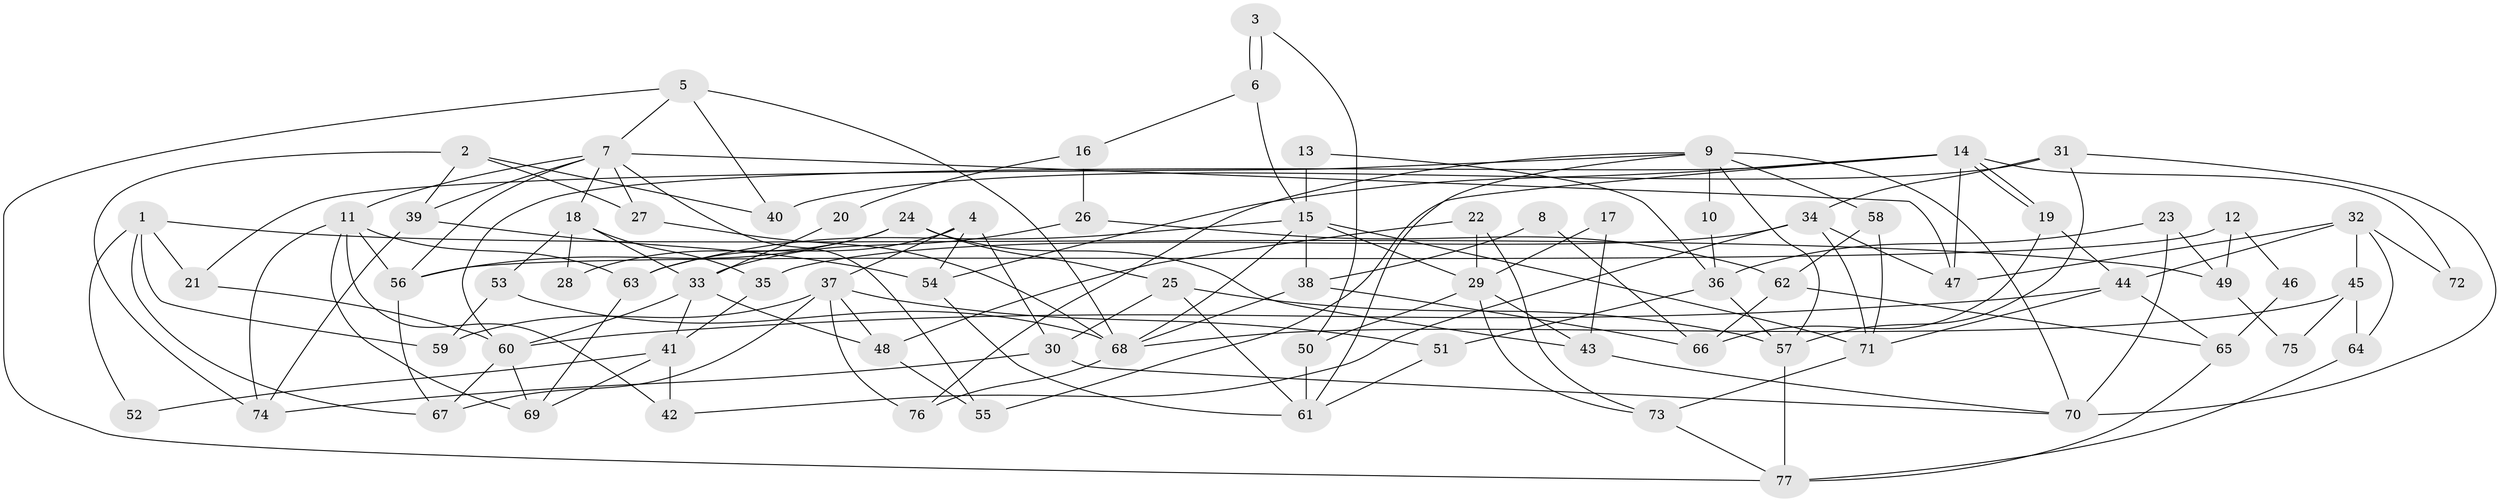 // coarse degree distribution, {3: 0.20833333333333334, 5: 0.125, 4: 0.16666666666666666, 7: 0.08333333333333333, 9: 0.16666666666666666, 8: 0.125, 10: 0.041666666666666664, 6: 0.08333333333333333}
// Generated by graph-tools (version 1.1) at 2025/37/03/04/25 23:37:09]
// undirected, 77 vertices, 154 edges
graph export_dot {
  node [color=gray90,style=filled];
  1;
  2;
  3;
  4;
  5;
  6;
  7;
  8;
  9;
  10;
  11;
  12;
  13;
  14;
  15;
  16;
  17;
  18;
  19;
  20;
  21;
  22;
  23;
  24;
  25;
  26;
  27;
  28;
  29;
  30;
  31;
  32;
  33;
  34;
  35;
  36;
  37;
  38;
  39;
  40;
  41;
  42;
  43;
  44;
  45;
  46;
  47;
  48;
  49;
  50;
  51;
  52;
  53;
  54;
  55;
  56;
  57;
  58;
  59;
  60;
  61;
  62;
  63;
  64;
  65;
  66;
  67;
  68;
  69;
  70;
  71;
  72;
  73;
  74;
  75;
  76;
  77;
  1 -- 21;
  1 -- 67;
  1 -- 49;
  1 -- 52;
  1 -- 59;
  2 -- 74;
  2 -- 27;
  2 -- 39;
  2 -- 40;
  3 -- 6;
  3 -- 6;
  3 -- 50;
  4 -- 54;
  4 -- 63;
  4 -- 30;
  4 -- 37;
  5 -- 77;
  5 -- 68;
  5 -- 7;
  5 -- 40;
  6 -- 15;
  6 -- 16;
  7 -- 39;
  7 -- 11;
  7 -- 18;
  7 -- 27;
  7 -- 47;
  7 -- 55;
  7 -- 56;
  8 -- 38;
  8 -- 66;
  9 -- 76;
  9 -- 70;
  9 -- 10;
  9 -- 21;
  9 -- 57;
  9 -- 58;
  9 -- 61;
  10 -- 36;
  11 -- 42;
  11 -- 56;
  11 -- 63;
  11 -- 69;
  11 -- 74;
  12 -- 56;
  12 -- 49;
  12 -- 46;
  13 -- 36;
  13 -- 15;
  14 -- 19;
  14 -- 19;
  14 -- 55;
  14 -- 47;
  14 -- 54;
  14 -- 60;
  14 -- 72;
  15 -- 63;
  15 -- 71;
  15 -- 29;
  15 -- 38;
  15 -- 68;
  16 -- 26;
  16 -- 20;
  17 -- 43;
  17 -- 29;
  18 -- 33;
  18 -- 28;
  18 -- 35;
  18 -- 53;
  19 -- 44;
  19 -- 66;
  20 -- 33;
  21 -- 60;
  22 -- 29;
  22 -- 48;
  22 -- 73;
  23 -- 36;
  23 -- 70;
  23 -- 49;
  24 -- 25;
  24 -- 56;
  24 -- 28;
  24 -- 43;
  25 -- 57;
  25 -- 61;
  25 -- 30;
  26 -- 62;
  26 -- 33;
  27 -- 68;
  29 -- 73;
  29 -- 43;
  29 -- 50;
  30 -- 70;
  30 -- 74;
  31 -- 40;
  31 -- 70;
  31 -- 34;
  31 -- 57;
  32 -- 47;
  32 -- 45;
  32 -- 44;
  32 -- 64;
  32 -- 72;
  33 -- 41;
  33 -- 60;
  33 -- 48;
  34 -- 47;
  34 -- 35;
  34 -- 42;
  34 -- 71;
  35 -- 41;
  36 -- 57;
  36 -- 51;
  37 -- 67;
  37 -- 48;
  37 -- 51;
  37 -- 59;
  37 -- 76;
  38 -- 68;
  38 -- 66;
  39 -- 74;
  39 -- 54;
  41 -- 69;
  41 -- 42;
  41 -- 52;
  43 -- 70;
  44 -- 71;
  44 -- 60;
  44 -- 65;
  45 -- 68;
  45 -- 64;
  45 -- 75;
  46 -- 65;
  48 -- 55;
  49 -- 75;
  50 -- 61;
  51 -- 61;
  53 -- 59;
  53 -- 68;
  54 -- 61;
  56 -- 67;
  57 -- 77;
  58 -- 62;
  58 -- 71;
  60 -- 67;
  60 -- 69;
  62 -- 66;
  62 -- 65;
  63 -- 69;
  64 -- 77;
  65 -- 77;
  68 -- 76;
  71 -- 73;
  73 -- 77;
}
